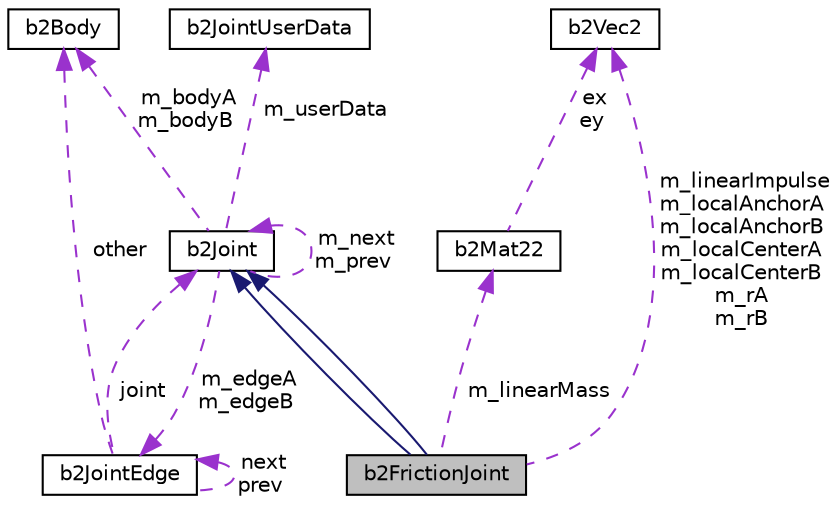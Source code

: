 digraph "b2FrictionJoint"
{
 // LATEX_PDF_SIZE
  edge [fontname="Helvetica",fontsize="10",labelfontname="Helvetica",labelfontsize="10"];
  node [fontname="Helvetica",fontsize="10",shape=record];
  Node1 [label="b2FrictionJoint",height=0.2,width=0.4,color="black", fillcolor="grey75", style="filled", fontcolor="black",tooltip=" "];
  Node2 -> Node1 [dir="back",color="midnightblue",fontsize="10",style="solid"];
  Node2 [label="b2Joint",height=0.2,width=0.4,color="black", fillcolor="white", style="filled",URL="$classb2Joint.html",tooltip=" "];
  Node3 -> Node2 [dir="back",color="darkorchid3",fontsize="10",style="dashed",label=" m_bodyA\nm_bodyB" ];
  Node3 [label="b2Body",height=0.2,width=0.4,color="black", fillcolor="white", style="filled",URL="$classb2Body.html",tooltip="A rigid body. These are created via b2World::CreateBody."];
  Node4 -> Node2 [dir="back",color="darkorchid3",fontsize="10",style="dashed",label=" m_edgeA\nm_edgeB" ];
  Node4 [label="b2JointEdge",height=0.2,width=0.4,color="black", fillcolor="white", style="filled",URL="$structb2JointEdge.html",tooltip=" "];
  Node3 -> Node4 [dir="back",color="darkorchid3",fontsize="10",style="dashed",label=" other" ];
  Node4 -> Node4 [dir="back",color="darkorchid3",fontsize="10",style="dashed",label=" next\nprev" ];
  Node2 -> Node4 [dir="back",color="darkorchid3",fontsize="10",style="dashed",label=" joint" ];
  Node2 -> Node2 [dir="back",color="darkorchid3",fontsize="10",style="dashed",label=" m_next\nm_prev" ];
  Node5 -> Node2 [dir="back",color="darkorchid3",fontsize="10",style="dashed",label=" m_userData" ];
  Node5 [label="b2JointUserData",height=0.2,width=0.4,color="black", fillcolor="white", style="filled",URL="$structb2JointUserData.html",tooltip="You can define this to inject whatever data you want in b2Joint."];
  Node2 -> Node1 [dir="back",color="midnightblue",fontsize="10",style="solid"];
  Node6 -> Node1 [dir="back",color="darkorchid3",fontsize="10",style="dashed",label=" m_linearImpulse\nm_localAnchorA\nm_localAnchorB\nm_localCenterA\nm_localCenterB\nm_rA\nm_rB" ];
  Node6 [label="b2Vec2",height=0.2,width=0.4,color="black", fillcolor="white", style="filled",URL="$structb2Vec2.html",tooltip="A 2D column vector."];
  Node7 -> Node1 [dir="back",color="darkorchid3",fontsize="10",style="dashed",label=" m_linearMass" ];
  Node7 [label="b2Mat22",height=0.2,width=0.4,color="black", fillcolor="white", style="filled",URL="$structb2Mat22.html",tooltip="A 2-by-2 matrix. Stored in column-major order."];
  Node6 -> Node7 [dir="back",color="darkorchid3",fontsize="10",style="dashed",label=" ex\ney" ];
}
